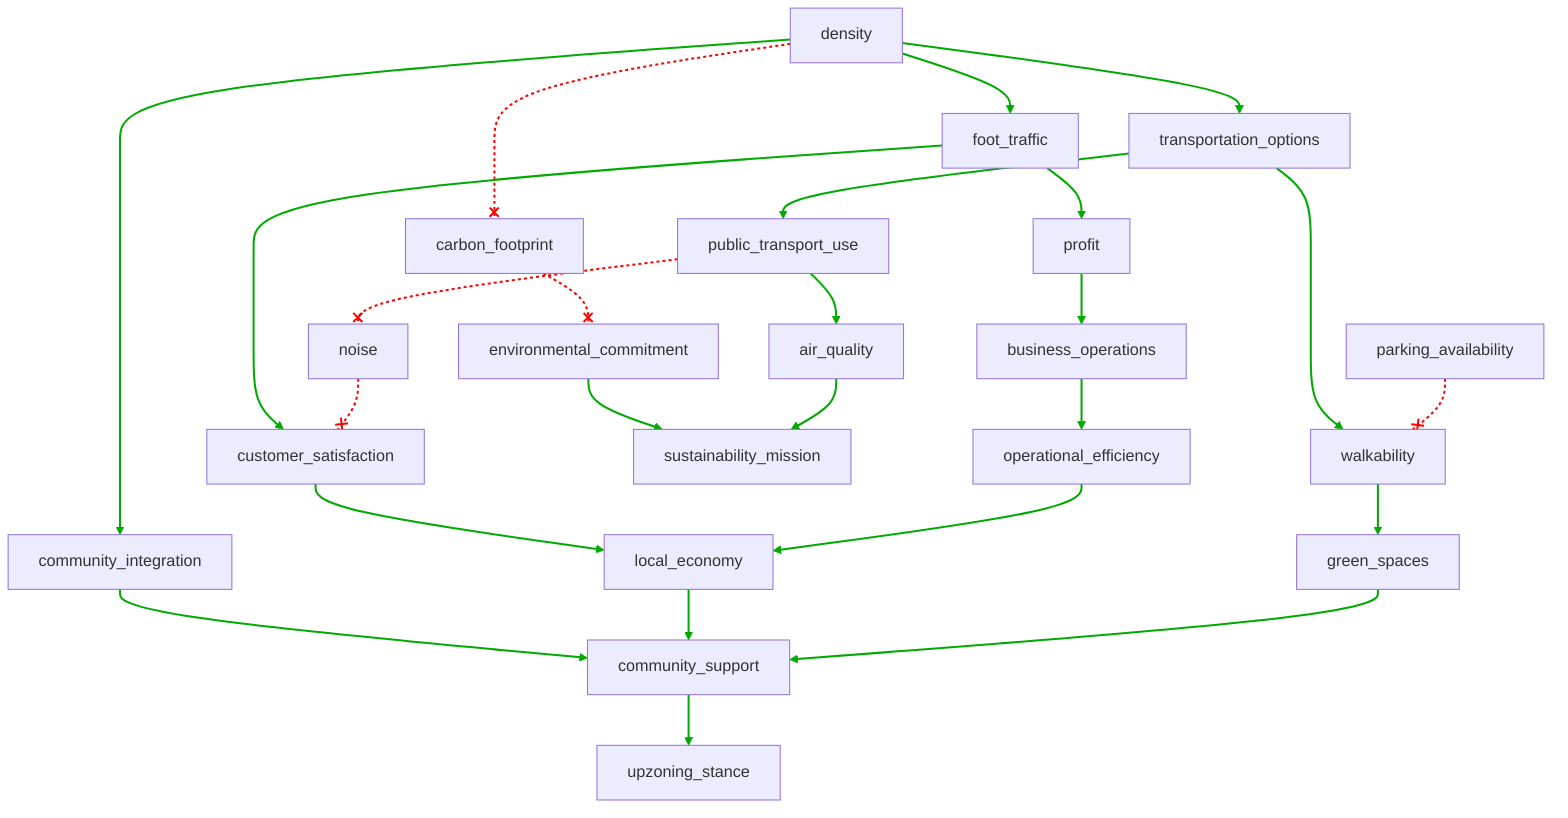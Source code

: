 flowchart TD
n1[density]
n2[foot_traffic]
n3[transportation_options]
n4[carbon_footprint]
n5[community_integration]
n6[profit]
n7[environmental_commitment]
n8[business_operations]
n9[customer_satisfaction]
n10[operational_efficiency]
n11[local_economy]
n12[sustainability_mission]
n13[public_transport_use]
n14[walkability]
n15[air_quality]
n16[noise]
n17[parking_availability]
n18[green_spaces]
n19[community_support]
n20[upzoning_stance]

n1 --> n2
n1 --> n3
n1 --x n4
n1 --> n5
n2 --> n6
n2 --> n9
n3 --> n13
n3 --> n14
n4 --x n7
n5 --> n19
n6 --> n8
n7 --> n12
n8 --> n10
n9 --> n11
n10 --> n11
n11 --> n19
n13 --> n15
n13 --x n16
n14 --> n18
n15 --> n12
n16 --x n9
n17 --x n14
n18 --> n19
n19 --> n20

linkStyle 0 stroke:#00AA00,stroke-width:2px
linkStyle 1 stroke:#00AA00,stroke-width:2px
linkStyle 2 stroke:#FF0000,stroke-dasharray:3,stroke-width:2px
linkStyle 3 stroke:#00AA00,stroke-width:2px
linkStyle 4 stroke:#00AA00,stroke-width:2px
linkStyle 5 stroke:#00AA00,stroke-width:2px
linkStyle 6 stroke:#00AA00,stroke-width:2px
linkStyle 7 stroke:#00AA00,stroke-width:2px
linkStyle 8 stroke:#FF0000,stroke-dasharray:3,stroke-width:2px
linkStyle 9 stroke:#00AA00,stroke-width:2px
linkStyle 10 stroke:#00AA00,stroke-width:2px
linkStyle 11 stroke:#00AA00,stroke-width:2px
linkStyle 12 stroke:#00AA00,stroke-width:2px
linkStyle 13 stroke:#00AA00,stroke-width:2px
linkStyle 14 stroke:#00AA00,stroke-width:2px
linkStyle 15 stroke:#00AA00,stroke-width:2px
linkStyle 16 stroke:#00AA00,stroke-width:2px
linkStyle 17 stroke:#FF0000,stroke-dasharray:3,stroke-width:2px
linkStyle 18 stroke:#00AA00,stroke-width:2px
linkStyle 19 stroke:#00AA00,stroke-width:2px
linkStyle 20 stroke:#FF0000,stroke-dasharray:3,stroke-width:2px
linkStyle 21 stroke:#FF0000,stroke-dasharray:3,stroke-width:2px
linkStyle 22 stroke:#00AA00,stroke-width:2px
linkStyle 23 stroke:#00AA00,stroke-width:2px